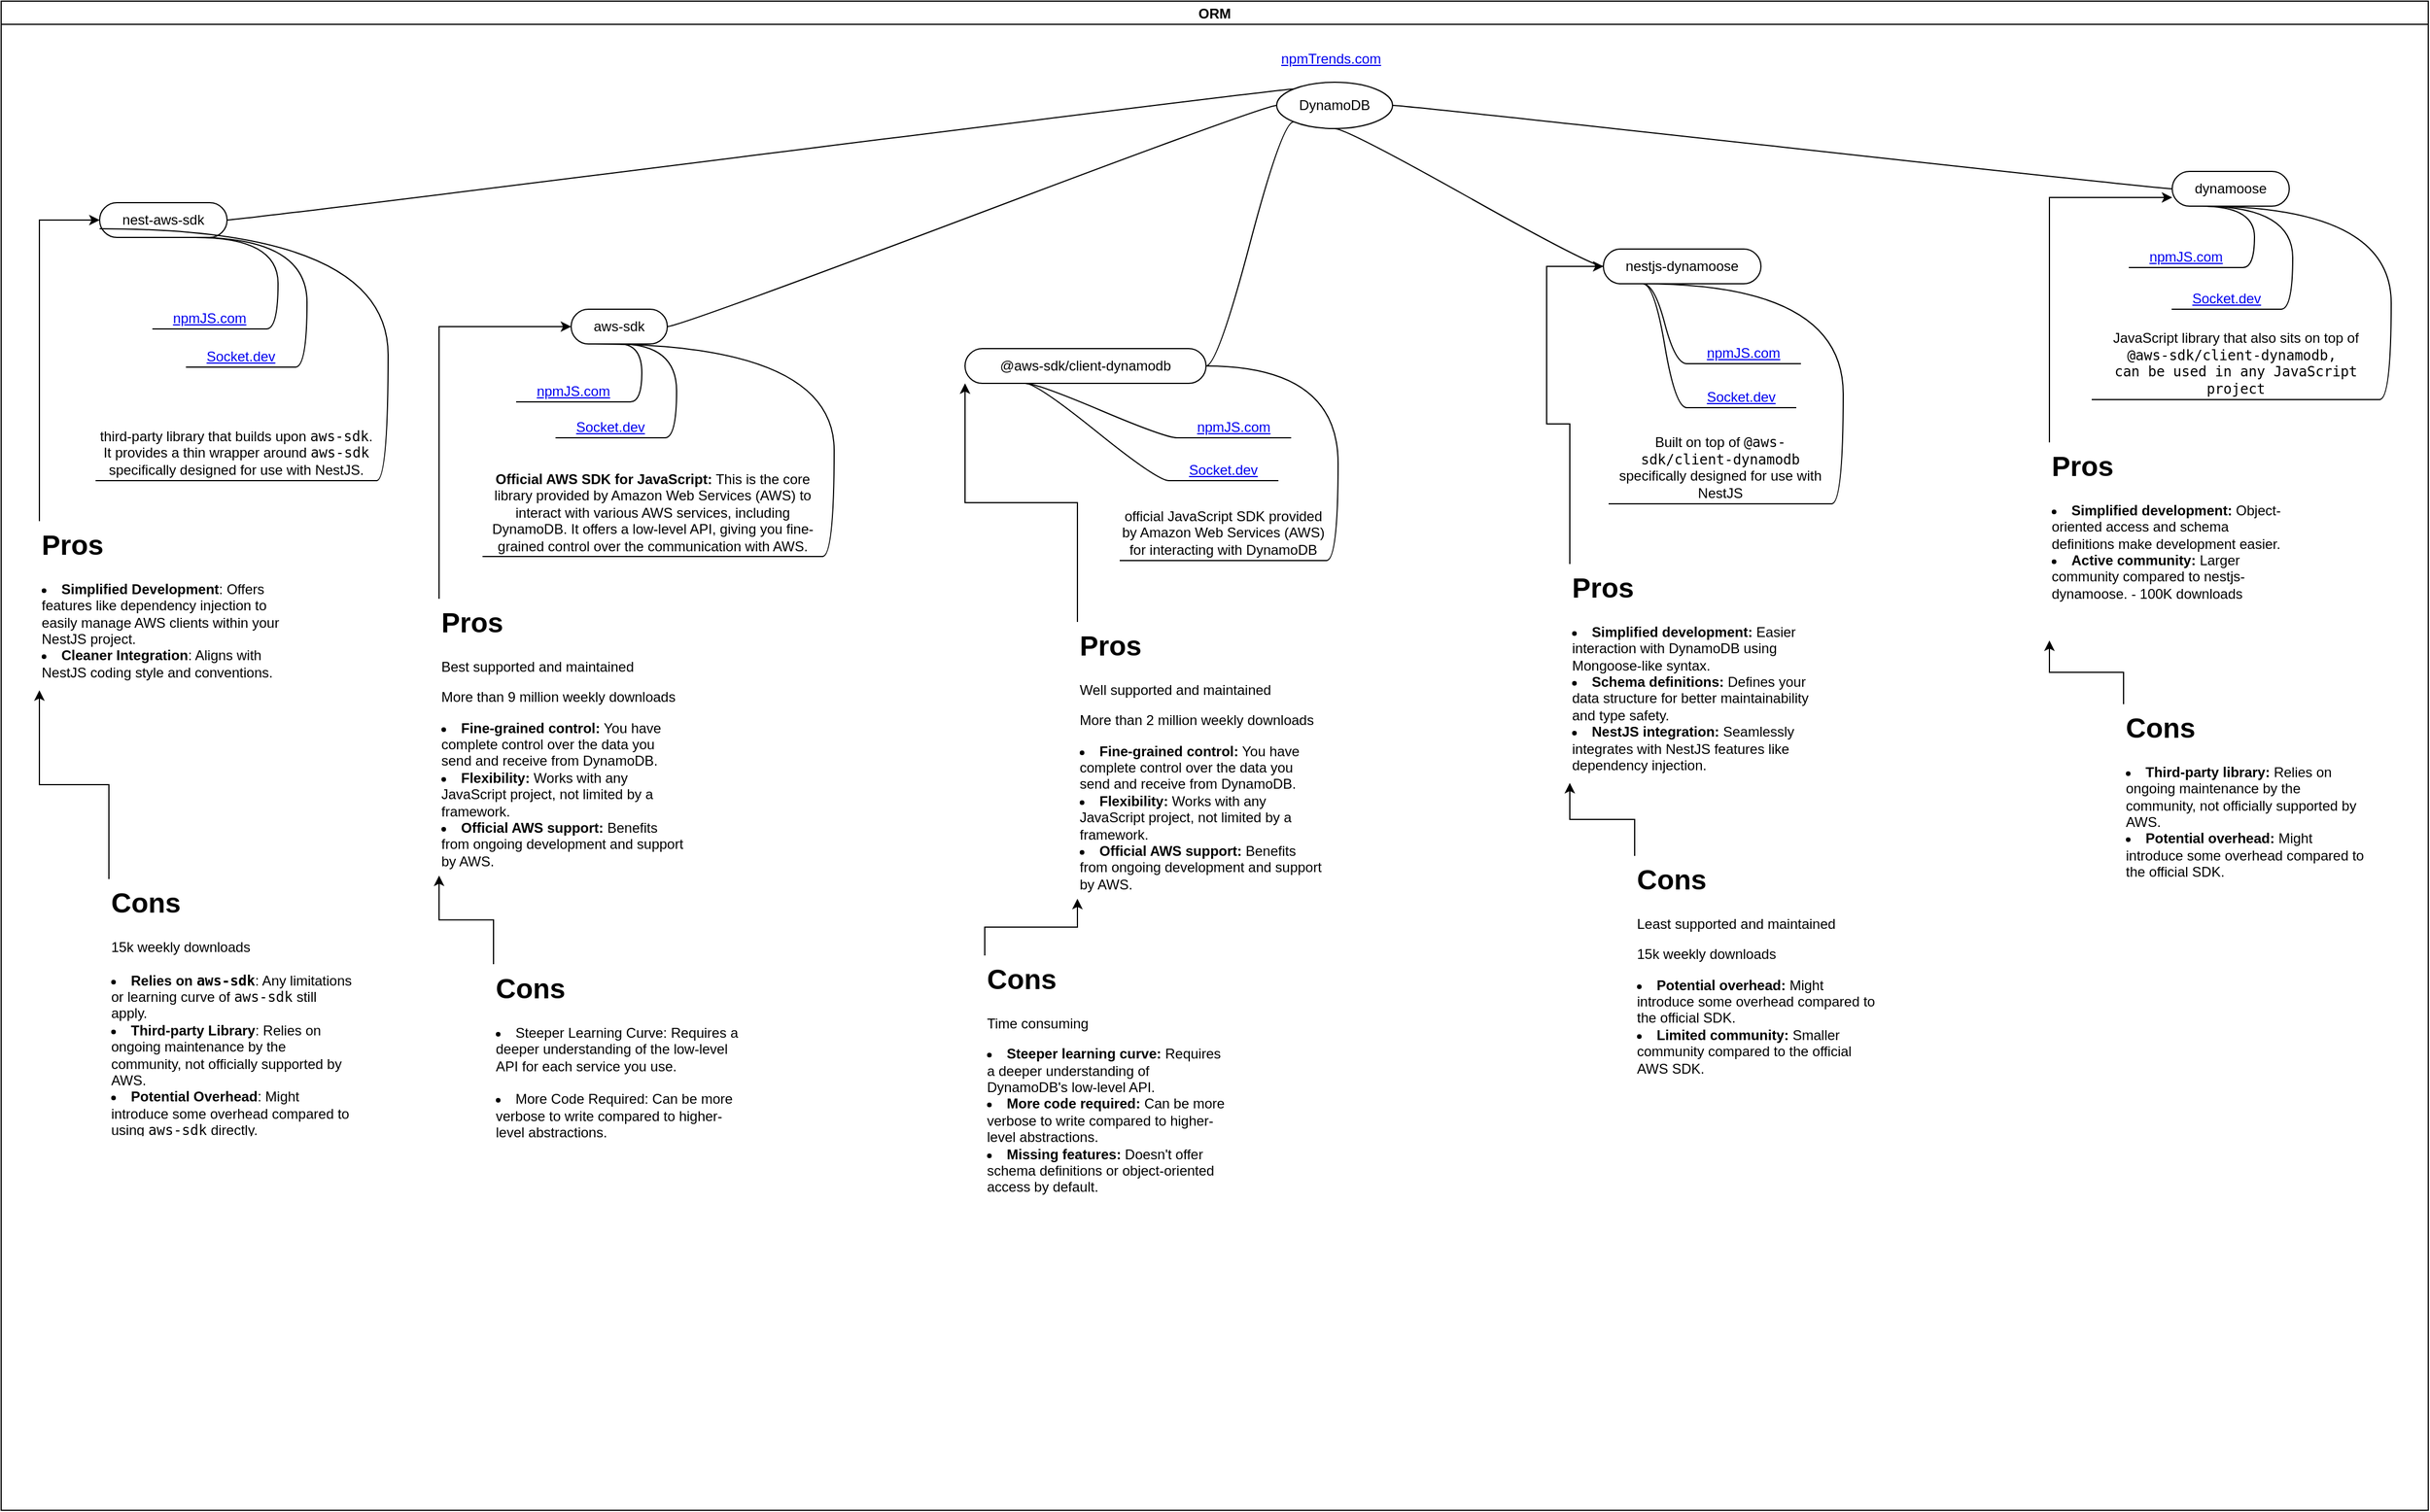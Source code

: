 <mxfile border="50" scale="3" compressed="false" locked="false" version="24.7.1" type="github">
  <diagram name="Blank" id="YmL12bMKpDGza6XwsDPr">
    <mxGraphModel dx="2713" dy="1373" grid="0" gridSize="10" guides="1" tooltips="1" connect="1" arrows="1" fold="1" page="0" pageScale="1" pageWidth="827" pageHeight="1169" background="none" math="1" shadow="0">
      <root>
        <mxCell id="X5NqExCQtvZxIxQ7pmgY-0" />
        <mxCell id="1" parent="X5NqExCQtvZxIxQ7pmgY-0" />
        <mxCell id="dohqmcMWc8sms09kIWmR-1" value="ORM" style="swimlane;startSize=20;horizontal=1;containerType=tree;" parent="1" vertex="1">
          <mxGeometry x="152" y="344" width="2095" height="1303" as="geometry">
            <mxRectangle x="241" y="273" width="84" height="26" as="alternateBounds" />
          </mxGeometry>
        </mxCell>
        <mxCell id="dohqmcMWc8sms09kIWmR-2" value="" style="edgeStyle=entityRelationEdgeStyle;startArrow=none;endArrow=none;segment=10;curved=1;sourcePerimeterSpacing=0;targetPerimeterSpacing=0;rounded=0;" parent="dohqmcMWc8sms09kIWmR-1" source="dohqmcMWc8sms09kIWmR-6" target="dohqmcMWc8sms09kIWmR-7" edge="1">
          <mxGeometry relative="1" as="geometry" />
        </mxCell>
        <mxCell id="dohqmcMWc8sms09kIWmR-4" value="" style="edgeStyle=entityRelationEdgeStyle;startArrow=none;endArrow=none;segment=10;curved=1;sourcePerimeterSpacing=0;targetPerimeterSpacing=0;rounded=0;exitX=0;exitY=1;exitDx=0;exitDy=0;" parent="dohqmcMWc8sms09kIWmR-1" source="dohqmcMWc8sms09kIWmR-6" target="dohqmcMWc8sms09kIWmR-9" edge="1">
          <mxGeometry relative="1" as="geometry" />
        </mxCell>
        <mxCell id="dohqmcMWc8sms09kIWmR-6" value="DynamoDB" style="ellipse;whiteSpace=wrap;html=1;align=center;treeFolding=1;treeMoving=1;newEdgeStyle={&quot;edgeStyle&quot;:&quot;entityRelationEdgeStyle&quot;,&quot;startArrow&quot;:&quot;none&quot;,&quot;endArrow&quot;:&quot;none&quot;,&quot;segment&quot;:10,&quot;curved&quot;:1,&quot;sourcePerimeterSpacing&quot;:0,&quot;targetPerimeterSpacing&quot;:0};" parent="dohqmcMWc8sms09kIWmR-1" vertex="1">
          <mxGeometry x="1101" y="70" width="100" height="40" as="geometry" />
        </mxCell>
        <mxCell id="dohqmcMWc8sms09kIWmR-7" value="dynamoose" style="whiteSpace=wrap;html=1;rounded=1;arcSize=50;align=center;verticalAlign=middle;strokeWidth=1;autosize=1;spacing=4;treeFolding=1;treeMoving=1;newEdgeStyle={&quot;edgeStyle&quot;:&quot;entityRelationEdgeStyle&quot;,&quot;startArrow&quot;:&quot;none&quot;,&quot;endArrow&quot;:&quot;none&quot;,&quot;segment&quot;:10,&quot;curved&quot;:1,&quot;sourcePerimeterSpacing&quot;:0,&quot;targetPerimeterSpacing&quot;:0};" parent="dohqmcMWc8sms09kIWmR-1" vertex="1">
          <mxGeometry x="1874" y="147" width="101" height="30" as="geometry" />
        </mxCell>
        <mxCell id="dohqmcMWc8sms09kIWmR-9" value="@aws-sdk/client-dynamodb" style="whiteSpace=wrap;html=1;rounded=1;arcSize=50;align=center;verticalAlign=middle;strokeWidth=1;autosize=1;spacing=4;treeFolding=1;treeMoving=1;newEdgeStyle={&quot;edgeStyle&quot;:&quot;entityRelationEdgeStyle&quot;,&quot;startArrow&quot;:&quot;none&quot;,&quot;endArrow&quot;:&quot;none&quot;,&quot;segment&quot;:10,&quot;curved&quot;:1,&quot;sourcePerimeterSpacing&quot;:0,&quot;targetPerimeterSpacing&quot;:0};" parent="dohqmcMWc8sms09kIWmR-1" vertex="1">
          <mxGeometry x="832" y="300" width="208" height="30" as="geometry" />
        </mxCell>
        <mxCell id="dohqmcMWc8sms09kIWmR-16" value="nestjs-dynamoose" style="whiteSpace=wrap;html=1;rounded=1;arcSize=50;align=center;verticalAlign=middle;strokeWidth=1;autosize=1;spacing=4;treeFolding=1;treeMoving=1;newEdgeStyle={&quot;edgeStyle&quot;:&quot;entityRelationEdgeStyle&quot;,&quot;startArrow&quot;:&quot;none&quot;,&quot;endArrow&quot;:&quot;none&quot;,&quot;segment&quot;:10,&quot;curved&quot;:1,&quot;sourcePerimeterSpacing&quot;:0,&quot;targetPerimeterSpacing&quot;:0};" parent="dohqmcMWc8sms09kIWmR-1" vertex="1">
          <mxGeometry x="1383" y="214" width="136" height="30" as="geometry" />
        </mxCell>
        <mxCell id="dohqmcMWc8sms09kIWmR-17" value="" style="edgeStyle=entityRelationEdgeStyle;startArrow=none;endArrow=none;segment=10;curved=1;sourcePerimeterSpacing=0;targetPerimeterSpacing=0;rounded=0;exitX=0.5;exitY=1;exitDx=0;exitDy=0;" parent="dohqmcMWc8sms09kIWmR-1" source="dohqmcMWc8sms09kIWmR-6" target="dohqmcMWc8sms09kIWmR-16" edge="1">
          <mxGeometry relative="1" as="geometry">
            <mxPoint x="1101" y="90" as="sourcePoint" />
            <mxPoint x="839" y="160" as="targetPoint" />
          </mxGeometry>
        </mxCell>
        <mxCell id="dohqmcMWc8sms09kIWmR-20" value="&lt;a href=&quot;https://socket.dev/npm/package/@aws-sdk/client-dynamodb&quot;&gt;Socket.dev&lt;/a&gt;" style="whiteSpace=wrap;html=1;shape=partialRectangle;top=0;left=0;bottom=1;right=0;points=[[0,1],[1,1]];fillColor=none;align=center;verticalAlign=bottom;routingCenterY=0.5;snapToPoint=1;recursiveResize=0;autosize=1;treeFolding=1;treeMoving=1;newEdgeStyle={&quot;edgeStyle&quot;:&quot;entityRelationEdgeStyle&quot;,&quot;startArrow&quot;:&quot;none&quot;,&quot;endArrow&quot;:&quot;none&quot;,&quot;segment&quot;:10,&quot;curved&quot;:1,&quot;sourcePerimeterSpacing&quot;:0,&quot;targetPerimeterSpacing&quot;:0};" parent="dohqmcMWc8sms09kIWmR-1" vertex="1" collapsed="1">
          <mxGeometry x="1008" y="388" width="94" height="26" as="geometry" />
        </mxCell>
        <mxCell id="dohqmcMWc8sms09kIWmR-21" value="" style="edgeStyle=entityRelationEdgeStyle;startArrow=none;endArrow=none;segment=10;curved=1;sourcePerimeterSpacing=0;targetPerimeterSpacing=0;rounded=0;exitX=0.25;exitY=1;exitDx=0;exitDy=0;" parent="dohqmcMWc8sms09kIWmR-1" source="dohqmcMWc8sms09kIWmR-9" target="dohqmcMWc8sms09kIWmR-20" edge="1">
          <mxGeometry relative="1" as="geometry">
            <mxPoint x="1093" y="481" as="sourcePoint" />
          </mxGeometry>
        </mxCell>
        <mxCell id="dohqmcMWc8sms09kIWmR-22" value="&lt;a href=&quot;https://socket.dev/npm/package/nestjs-dynamoose&quot;&gt;Socket.dev&lt;/a&gt;" style="whiteSpace=wrap;html=1;shape=partialRectangle;top=0;left=0;bottom=1;right=0;points=[[0,1],[1,1]];fillColor=none;align=center;verticalAlign=bottom;routingCenterY=0.5;snapToPoint=1;recursiveResize=0;autosize=1;treeFolding=1;treeMoving=1;newEdgeStyle={&quot;edgeStyle&quot;:&quot;entityRelationEdgeStyle&quot;,&quot;startArrow&quot;:&quot;none&quot;,&quot;endArrow&quot;:&quot;none&quot;,&quot;segment&quot;:10,&quot;curved&quot;:1,&quot;sourcePerimeterSpacing&quot;:0,&quot;targetPerimeterSpacing&quot;:0};" parent="dohqmcMWc8sms09kIWmR-1" vertex="1" collapsed="1">
          <mxGeometry x="1455" y="325" width="94" height="26" as="geometry" />
        </mxCell>
        <mxCell id="dohqmcMWc8sms09kIWmR-23" value="" style="edgeStyle=entityRelationEdgeStyle;startArrow=none;endArrow=none;segment=10;curved=1;sourcePerimeterSpacing=0;targetPerimeterSpacing=0;rounded=0;exitX=0.25;exitY=1;exitDx=0;exitDy=0;" parent="dohqmcMWc8sms09kIWmR-1" source="dohqmcMWc8sms09kIWmR-16" target="dohqmcMWc8sms09kIWmR-22" edge="1">
          <mxGeometry relative="1" as="geometry">
            <mxPoint x="797" y="148" as="sourcePoint" />
            <mxPoint x="836" y="232" as="targetPoint" />
          </mxGeometry>
        </mxCell>
        <mxCell id="dohqmcMWc8sms09kIWmR-24" value="&lt;a href=&quot;https://www.npmjs.com/package/dynamoose&quot;&gt;npmJS.com&lt;/a&gt;" style="whiteSpace=wrap;html=1;shape=partialRectangle;top=0;left=0;bottom=1;right=0;points=[[0,1],[1,1]];fillColor=none;align=center;verticalAlign=bottom;routingCenterY=0.5;snapToPoint=1;recursiveResize=0;autosize=1;treeFolding=1;treeMoving=1;newEdgeStyle={&quot;edgeStyle&quot;:&quot;entityRelationEdgeStyle&quot;,&quot;startArrow&quot;:&quot;none&quot;,&quot;endArrow&quot;:&quot;none&quot;,&quot;segment&quot;:10,&quot;curved&quot;:1,&quot;sourcePerimeterSpacing&quot;:0,&quot;targetPerimeterSpacing&quot;:0};" parent="dohqmcMWc8sms09kIWmR-1" vertex="1" collapsed="1">
          <mxGeometry x="1837" y="204" width="98" height="26" as="geometry" />
        </mxCell>
        <mxCell id="dohqmcMWc8sms09kIWmR-25" value="" style="edgeStyle=entityRelationEdgeStyle;startArrow=none;endArrow=none;segment=10;curved=1;sourcePerimeterSpacing=0;targetPerimeterSpacing=0;rounded=0;exitX=0.25;exitY=1;exitDx=0;exitDy=0;" parent="dohqmcMWc8sms09kIWmR-1" source="dohqmcMWc8sms09kIWmR-7" target="dohqmcMWc8sms09kIWmR-24" edge="1">
          <mxGeometry relative="1" as="geometry">
            <mxPoint x="1235" y="249" as="sourcePoint" />
            <mxPoint x="1240" y="321" as="targetPoint" />
          </mxGeometry>
        </mxCell>
        <mxCell id="4PkbjZWsWmm0DBfJ9wQo-7" value="Built on top of &lt;code class=&quot;&quot;&gt;@aws-sdk/client-dynamodb&lt;/code&gt; specifically designed for use with NestJS" style="whiteSpace=wrap;html=1;shape=partialRectangle;top=0;left=0;bottom=1;right=0;points=[[0,1],[1,1]];fillColor=none;align=center;verticalAlign=bottom;routingCenterY=0.5;snapToPoint=1;recursiveResize=0;autosize=1;treeFolding=1;treeMoving=1;newEdgeStyle={&quot;edgeStyle&quot;:&quot;entityRelationEdgeStyle&quot;,&quot;startArrow&quot;:&quot;none&quot;,&quot;endArrow&quot;:&quot;none&quot;,&quot;segment&quot;:10,&quot;curved&quot;:1,&quot;sourcePerimeterSpacing&quot;:0,&quot;targetPerimeterSpacing&quot;:0};" vertex="1" parent="dohqmcMWc8sms09kIWmR-1">
          <mxGeometry x="1388" y="377" width="192" height="57" as="geometry" />
        </mxCell>
        <mxCell id="4PkbjZWsWmm0DBfJ9wQo-8" value="" style="edgeStyle=entityRelationEdgeStyle;startArrow=none;endArrow=none;segment=10;curved=1;sourcePerimeterSpacing=0;targetPerimeterSpacing=0;rounded=0;exitX=0.25;exitY=1;exitDx=0;exitDy=0;" edge="1" target="4PkbjZWsWmm0DBfJ9wQo-7" parent="dohqmcMWc8sms09kIWmR-1" source="dohqmcMWc8sms09kIWmR-16">
          <mxGeometry relative="1" as="geometry">
            <mxPoint x="793" y="309" as="sourcePoint" />
          </mxGeometry>
        </mxCell>
        <mxCell id="4PkbjZWsWmm0DBfJ9wQo-9" value="official JavaScript SDK provided by Amazon Web Services (AWS) for interacting with DynamoDB" style="whiteSpace=wrap;html=1;shape=partialRectangle;top=0;left=0;bottom=1;right=0;points=[[0,1],[1,1]];fillColor=none;align=center;verticalAlign=bottom;routingCenterY=0.5;snapToPoint=1;recursiveResize=0;autosize=1;treeFolding=1;treeMoving=1;newEdgeStyle={&quot;edgeStyle&quot;:&quot;entityRelationEdgeStyle&quot;,&quot;startArrow&quot;:&quot;none&quot;,&quot;endArrow&quot;:&quot;none&quot;,&quot;segment&quot;:10,&quot;curved&quot;:1,&quot;sourcePerimeterSpacing&quot;:0,&quot;targetPerimeterSpacing&quot;:0};" vertex="1" parent="dohqmcMWc8sms09kIWmR-1">
          <mxGeometry x="966" y="431" width="178" height="52" as="geometry" />
        </mxCell>
        <mxCell id="4PkbjZWsWmm0DBfJ9wQo-10" value="" style="edgeStyle=entityRelationEdgeStyle;startArrow=none;endArrow=none;segment=10;curved=1;sourcePerimeterSpacing=0;targetPerimeterSpacing=0;rounded=0;exitX=1;exitY=0.5;exitDx=0;exitDy=0;" edge="1" parent="dohqmcMWc8sms09kIWmR-1" source="dohqmcMWc8sms09kIWmR-9" target="4PkbjZWsWmm0DBfJ9wQo-9">
          <mxGeometry relative="1" as="geometry">
            <mxPoint x="1235" y="249" as="sourcePoint" />
            <mxPoint x="1382" y="389" as="targetPoint" />
          </mxGeometry>
        </mxCell>
        <mxCell id="4PkbjZWsWmm0DBfJ9wQo-11" value="JavaScript library that also sits on top of &lt;code class=&quot;&quot;&gt;@aws-sdk/client-dynamodb,&amp;nbsp;&lt;/code&gt;&lt;div&gt;&lt;code class=&quot;&quot;&gt;can be used in any JavaScript project&lt;div class=&quot;container&quot;&gt;&lt;/div&gt;&lt;/code&gt;&lt;/div&gt;" style="whiteSpace=wrap;html=1;shape=partialRectangle;top=0;left=0;bottom=1;right=0;points=[[0,1],[1,1]];fillColor=none;align=center;verticalAlign=bottom;routingCenterY=0.5;snapToPoint=1;recursiveResize=0;autosize=1;treeFolding=1;treeMoving=1;newEdgeStyle={&quot;edgeStyle&quot;:&quot;entityRelationEdgeStyle&quot;,&quot;startArrow&quot;:&quot;none&quot;,&quot;endArrow&quot;:&quot;none&quot;,&quot;segment&quot;:10,&quot;curved&quot;:1,&quot;sourcePerimeterSpacing&quot;:0,&quot;targetPerimeterSpacing&quot;:0};" vertex="1" parent="dohqmcMWc8sms09kIWmR-1">
          <mxGeometry x="1805" y="303" width="248" height="41" as="geometry" />
        </mxCell>
        <mxCell id="4PkbjZWsWmm0DBfJ9wQo-12" value="" style="edgeStyle=entityRelationEdgeStyle;startArrow=none;endArrow=none;segment=10;curved=1;sourcePerimeterSpacing=0;targetPerimeterSpacing=0;rounded=0;exitX=0.25;exitY=1;exitDx=0;exitDy=0;" edge="1" parent="dohqmcMWc8sms09kIWmR-1" source="dohqmcMWc8sms09kIWmR-7" target="4PkbjZWsWmm0DBfJ9wQo-11">
          <mxGeometry relative="1" as="geometry">
            <mxPoint x="1235" y="249" as="sourcePoint" />
            <mxPoint x="1382" y="389" as="targetPoint" />
          </mxGeometry>
        </mxCell>
        <mxCell id="4PkbjZWsWmm0DBfJ9wQo-13" value="&lt;a href=&quot;https://www.npmjs.com/package/@aws-sdk/client-dynamodb&quot;&gt;npmJS.com&lt;/a&gt;" style="whiteSpace=wrap;html=1;shape=partialRectangle;top=0;left=0;bottom=1;right=0;points=[[0,1],[1,1]];fillColor=none;align=center;verticalAlign=bottom;routingCenterY=0.5;snapToPoint=1;recursiveResize=0;autosize=1;treeFolding=1;treeMoving=1;newEdgeStyle={&quot;edgeStyle&quot;:&quot;entityRelationEdgeStyle&quot;,&quot;startArrow&quot;:&quot;none&quot;,&quot;endArrow&quot;:&quot;none&quot;,&quot;segment&quot;:10,&quot;curved&quot;:1,&quot;sourcePerimeterSpacing&quot;:0,&quot;targetPerimeterSpacing&quot;:0};" vertex="1" collapsed="1" parent="dohqmcMWc8sms09kIWmR-1">
          <mxGeometry x="1015" y="351" width="98" height="26" as="geometry" />
        </mxCell>
        <mxCell id="4PkbjZWsWmm0DBfJ9wQo-14" value="" style="edgeStyle=entityRelationEdgeStyle;startArrow=none;endArrow=none;segment=10;curved=1;sourcePerimeterSpacing=0;targetPerimeterSpacing=0;rounded=0;exitX=0.25;exitY=1;exitDx=0;exitDy=0;" edge="1" parent="dohqmcMWc8sms09kIWmR-1" source="dohqmcMWc8sms09kIWmR-9" target="4PkbjZWsWmm0DBfJ9wQo-13">
          <mxGeometry relative="1" as="geometry">
            <mxPoint x="884" y="330" as="sourcePoint" />
            <mxPoint x="923" y="414" as="targetPoint" />
          </mxGeometry>
        </mxCell>
        <mxCell id="4PkbjZWsWmm0DBfJ9wQo-17" value="&lt;a href=&quot;https://www.npmjs.com/package/nestjs-dynamoose&quot;&gt;npmJS.com&lt;/a&gt;" style="whiteSpace=wrap;html=1;shape=partialRectangle;top=0;left=0;bottom=1;right=0;points=[[0,1],[1,1]];fillColor=none;align=center;verticalAlign=bottom;routingCenterY=0.5;snapToPoint=1;recursiveResize=0;autosize=1;treeFolding=1;treeMoving=1;newEdgeStyle={&quot;edgeStyle&quot;:&quot;entityRelationEdgeStyle&quot;,&quot;startArrow&quot;:&quot;none&quot;,&quot;endArrow&quot;:&quot;none&quot;,&quot;segment&quot;:10,&quot;curved&quot;:1,&quot;sourcePerimeterSpacing&quot;:0,&quot;targetPerimeterSpacing&quot;:0};" vertex="1" collapsed="1" parent="dohqmcMWc8sms09kIWmR-1">
          <mxGeometry x="1455" y="287" width="98" height="26" as="geometry" />
        </mxCell>
        <mxCell id="4PkbjZWsWmm0DBfJ9wQo-18" value="" style="edgeStyle=entityRelationEdgeStyle;startArrow=none;endArrow=none;segment=10;curved=1;sourcePerimeterSpacing=0;targetPerimeterSpacing=0;rounded=0;exitX=0.25;exitY=1;exitDx=0;exitDy=0;" edge="1" parent="dohqmcMWc8sms09kIWmR-1" source="dohqmcMWc8sms09kIWmR-16" target="4PkbjZWsWmm0DBfJ9wQo-17">
          <mxGeometry relative="1" as="geometry">
            <mxPoint x="1235" y="249" as="sourcePoint" />
            <mxPoint x="1257" y="318" as="targetPoint" />
          </mxGeometry>
        </mxCell>
        <mxCell id="4PkbjZWsWmm0DBfJ9wQo-21" value="&lt;a href=&quot;https://socket.dev/npm/package/dynamoose&quot;&gt;Socket.dev&lt;/a&gt;" style="whiteSpace=wrap;html=1;shape=partialRectangle;top=0;left=0;bottom=1;right=0;points=[[0,1],[1,1]];fillColor=none;align=center;verticalAlign=bottom;routingCenterY=0.5;snapToPoint=1;recursiveResize=0;autosize=1;treeFolding=1;treeMoving=1;newEdgeStyle={&quot;edgeStyle&quot;:&quot;entityRelationEdgeStyle&quot;,&quot;startArrow&quot;:&quot;none&quot;,&quot;endArrow&quot;:&quot;none&quot;,&quot;segment&quot;:10,&quot;curved&quot;:1,&quot;sourcePerimeterSpacing&quot;:0,&quot;targetPerimeterSpacing&quot;:0};" vertex="1" collapsed="1" parent="dohqmcMWc8sms09kIWmR-1">
          <mxGeometry x="1874" y="240" width="94" height="26" as="geometry" />
        </mxCell>
        <mxCell id="4PkbjZWsWmm0DBfJ9wQo-22" value="" style="edgeStyle=entityRelationEdgeStyle;startArrow=none;endArrow=none;segment=10;curved=1;sourcePerimeterSpacing=0;targetPerimeterSpacing=0;rounded=0;exitX=0.25;exitY=1;exitDx=0;exitDy=0;" edge="1" parent="dohqmcMWc8sms09kIWmR-1" source="dohqmcMWc8sms09kIWmR-7" target="4PkbjZWsWmm0DBfJ9wQo-21">
          <mxGeometry relative="1" as="geometry">
            <mxPoint x="1493" y="178" as="sourcePoint" />
            <mxPoint x="1533" y="243" as="targetPoint" />
          </mxGeometry>
        </mxCell>
        <mxCell id="4PkbjZWsWmm0DBfJ9wQo-24" value="&lt;a href=&quot;https://npmtrends.com/@aws-sdk/client-dynamodb-vs-aws-sdk-vs-dynamoose-vs-nest-aws-sdk-vs-nestjs-dynamoose&quot;&gt;npmTrends.com&lt;/a&gt;" style="text;html=1;align=center;verticalAlign=middle;whiteSpace=wrap;rounded=0;" vertex="1" parent="dohqmcMWc8sms09kIWmR-1">
          <mxGeometry x="1118" y="35" width="60" height="30" as="geometry" />
        </mxCell>
        <mxCell id="4PkbjZWsWmm0DBfJ9wQo-55" style="edgeStyle=orthogonalEdgeStyle;rounded=0;orthogonalLoop=1;jettySize=auto;html=1;exitX=0;exitY=0;exitDx=0;exitDy=0;entryX=0;entryY=1;entryDx=0;entryDy=0;" edge="1" parent="dohqmcMWc8sms09kIWmR-1" source="4PkbjZWsWmm0DBfJ9wQo-25" target="dohqmcMWc8sms09kIWmR-9">
          <mxGeometry relative="1" as="geometry" />
        </mxCell>
        <mxCell id="4PkbjZWsWmm0DBfJ9wQo-25" value="&lt;h1 style=&quot;margin-top: 0px;&quot;&gt;Pros&lt;/h1&gt;&lt;p&gt;Well supported and maintained&lt;/p&gt;&lt;p&gt;More than 2 million weekly downloads&lt;/p&gt;&lt;li data-sourcepos=&quot;7:1-7:104&quot;&gt;&lt;strong&gt;Fine-grained control:&lt;/strong&gt; You have complete control over the data you send and receive from DynamoDB.&lt;/li&gt;&lt;li data-sourcepos=&quot;8:1-8:81&quot;&gt;&lt;strong&gt;Flexibility:&lt;/strong&gt; Works with any JavaScript project, not limited by a framework.&lt;/li&gt;&lt;li data-sourcepos=&quot;9:1-10:0&quot;&gt;&lt;strong&gt;Official AWS support:&lt;/strong&gt; Benefits from ongoing development and support by AWS.&lt;/li&gt;" style="text;html=1;whiteSpace=wrap;overflow=hidden;rounded=0;" vertex="1" parent="dohqmcMWc8sms09kIWmR-1">
          <mxGeometry x="929" y="536" width="212" height="239" as="geometry" />
        </mxCell>
        <mxCell id="4PkbjZWsWmm0DBfJ9wQo-56" style="edgeStyle=orthogonalEdgeStyle;rounded=0;orthogonalLoop=1;jettySize=auto;html=1;exitX=0;exitY=0;exitDx=0;exitDy=0;entryX=0;entryY=1;entryDx=0;entryDy=0;" edge="1" parent="dohqmcMWc8sms09kIWmR-1" source="4PkbjZWsWmm0DBfJ9wQo-26" target="4PkbjZWsWmm0DBfJ9wQo-25">
          <mxGeometry relative="1" as="geometry" />
        </mxCell>
        <mxCell id="4PkbjZWsWmm0DBfJ9wQo-26" value="&lt;h1 style=&quot;margin-top: 0px;&quot;&gt;Cons&lt;/h1&gt;&lt;p&gt;Time consuming&lt;/p&gt;&lt;li data-sourcepos=&quot;13:1-13:90&quot;&gt;&lt;strong&gt;Steeper learning curve:&lt;/strong&gt; Requires a deeper understanding of DynamoDB&#39;s low-level API.&lt;/li&gt;&lt;li data-sourcepos=&quot;14:1-14:93&quot;&gt;&lt;strong&gt;More code required:&lt;/strong&gt; Can be more verbose to write compared to higher-level abstractions.&lt;/li&gt;&lt;li data-sourcepos=&quot;15:1-17:0&quot;&gt;&lt;strong&gt;Missing features:&lt;/strong&gt; Doesn&#39;t offer schema definitions or object-oriented access by default.&lt;/li&gt;" style="text;html=1;whiteSpace=wrap;overflow=hidden;rounded=0;" vertex="1" parent="dohqmcMWc8sms09kIWmR-1">
          <mxGeometry x="849" y="824" width="212" height="219" as="geometry" />
        </mxCell>
        <mxCell id="4PkbjZWsWmm0DBfJ9wQo-62" style="edgeStyle=orthogonalEdgeStyle;rounded=0;orthogonalLoop=1;jettySize=auto;html=1;exitX=0;exitY=0;exitDx=0;exitDy=0;entryX=0;entryY=1;entryDx=0;entryDy=0;" edge="1" parent="dohqmcMWc8sms09kIWmR-1" source="4PkbjZWsWmm0DBfJ9wQo-27" target="4PkbjZWsWmm0DBfJ9wQo-28">
          <mxGeometry relative="1" as="geometry" />
        </mxCell>
        <mxCell id="4PkbjZWsWmm0DBfJ9wQo-27" value="&lt;h1 style=&quot;margin-top: 0px;&quot;&gt;Cons&lt;/h1&gt;&lt;p&gt;Least supported and maintained&lt;/p&gt;&lt;p&gt;15k weekly downloads&lt;/p&gt;&lt;li data-sourcepos=&quot;29:1-29:85&quot;&gt;&lt;strong&gt;Potential overhead:&lt;/strong&gt; Might introduce some overhead compared to the official SDK.&lt;/li&gt;&lt;li data-sourcepos=&quot;30:1-32:0&quot;&gt;&lt;strong&gt;Limited community:&lt;/strong&gt; Smaller community compared to the official AWS SDK.&lt;/li&gt;" style="text;html=1;whiteSpace=wrap;overflow=hidden;rounded=0;" vertex="1" parent="dohqmcMWc8sms09kIWmR-1">
          <mxGeometry x="1410" y="738" width="212" height="199" as="geometry" />
        </mxCell>
        <mxCell id="4PkbjZWsWmm0DBfJ9wQo-61" style="edgeStyle=orthogonalEdgeStyle;rounded=0;orthogonalLoop=1;jettySize=auto;html=1;exitX=0;exitY=0;exitDx=0;exitDy=0;entryX=0;entryY=0.5;entryDx=0;entryDy=0;" edge="1" parent="dohqmcMWc8sms09kIWmR-1" source="4PkbjZWsWmm0DBfJ9wQo-28" target="dohqmcMWc8sms09kIWmR-16">
          <mxGeometry relative="1" as="geometry" />
        </mxCell>
        <mxCell id="4PkbjZWsWmm0DBfJ9wQo-28" value="&lt;h1 style=&quot;margin-top: 0px;&quot;&gt;Pros&lt;/h1&gt;&lt;li data-sourcepos=&quot;22:1-22:90&quot;&gt;&lt;strong&gt;Simplified development:&lt;/strong&gt; Easier interaction with DynamoDB using Mongoose-like syntax.&lt;/li&gt;&lt;li data-sourcepos=&quot;23:1-23:97&quot;&gt;&lt;strong&gt;Schema definitions:&lt;/strong&gt; Defines your data structure for better maintainability and type safety.&lt;/li&gt;&lt;li data-sourcepos=&quot;24:1-25:0&quot;&gt;&lt;strong&gt;NestJS integration:&lt;/strong&gt; Seamlessly integrates with NestJS features like dependency injection.&lt;/li&gt;" style="text;html=1;whiteSpace=wrap;overflow=hidden;rounded=0;" vertex="1" parent="dohqmcMWc8sms09kIWmR-1">
          <mxGeometry x="1354" y="486" width="212" height="189" as="geometry" />
        </mxCell>
        <mxCell id="4PkbjZWsWmm0DBfJ9wQo-60" style="edgeStyle=orthogonalEdgeStyle;rounded=0;orthogonalLoop=1;jettySize=auto;html=1;exitX=0;exitY=0;exitDx=0;exitDy=0;entryX=0;entryY=1;entryDx=0;entryDy=0;" edge="1" parent="dohqmcMWc8sms09kIWmR-1" source="4PkbjZWsWmm0DBfJ9wQo-29" target="4PkbjZWsWmm0DBfJ9wQo-30">
          <mxGeometry relative="1" as="geometry" />
        </mxCell>
        <mxCell id="4PkbjZWsWmm0DBfJ9wQo-29" value="&lt;h1 style=&quot;margin-top: 0px;&quot;&gt;Cons&lt;/h1&gt;&lt;li data-sourcepos=&quot;43:1-43:107&quot;&gt;&lt;strong&gt;Third-party library:&lt;/strong&gt; Relies on ongoing maintenance by the community, not officially supported by AWS.&lt;/li&gt;&lt;li data-sourcepos=&quot;44:1-45:0&quot;&gt;&lt;strong&gt;Potential overhead:&lt;/strong&gt; Might introduce some overhead compared to the official SDK.&lt;/li&gt;" style="text;html=1;whiteSpace=wrap;overflow=hidden;rounded=0;" vertex="1" parent="dohqmcMWc8sms09kIWmR-1">
          <mxGeometry x="1832" y="607" width="212" height="158" as="geometry" />
        </mxCell>
        <mxCell id="4PkbjZWsWmm0DBfJ9wQo-59" style="edgeStyle=orthogonalEdgeStyle;rounded=0;orthogonalLoop=1;jettySize=auto;html=1;exitX=0;exitY=0;exitDx=0;exitDy=0;entryX=0;entryY=0.75;entryDx=0;entryDy=0;" edge="1" parent="dohqmcMWc8sms09kIWmR-1" source="4PkbjZWsWmm0DBfJ9wQo-30" target="dohqmcMWc8sms09kIWmR-7">
          <mxGeometry relative="1" as="geometry" />
        </mxCell>
        <mxCell id="4PkbjZWsWmm0DBfJ9wQo-30" value="&lt;h1 style=&quot;margin-top: 0px;&quot;&gt;Pros&lt;/h1&gt;&lt;li data-sourcepos=&quot;37:1-37:100&quot;&gt;&lt;strong&gt;Simplified development:&lt;/strong&gt; Object-oriented access and schema definitions make development easier.&lt;/li&gt;&lt;li data-sourcepos=&quot;39:1-40:0&quot;&gt;&lt;strong&gt;Active community:&lt;/strong&gt; Larger community compared to nestjs-dynamoose. - 100K downloads&lt;/li&gt;" style="text;html=1;whiteSpace=wrap;overflow=hidden;rounded=0;" vertex="1" parent="dohqmcMWc8sms09kIWmR-1">
          <mxGeometry x="1768" y="381" width="212" height="171" as="geometry" />
        </mxCell>
        <mxCell id="4PkbjZWsWmm0DBfJ9wQo-49" value="aws-sdk" style="whiteSpace=wrap;html=1;rounded=1;arcSize=50;align=center;verticalAlign=middle;strokeWidth=1;autosize=1;spacing=4;treeFolding=1;treeMoving=1;newEdgeStyle={&quot;edgeStyle&quot;:&quot;entityRelationEdgeStyle&quot;,&quot;startArrow&quot;:&quot;none&quot;,&quot;endArrow&quot;:&quot;none&quot;,&quot;segment&quot;:10,&quot;curved&quot;:1,&quot;sourcePerimeterSpacing&quot;:0,&quot;targetPerimeterSpacing&quot;:0};" vertex="1" parent="dohqmcMWc8sms09kIWmR-1">
          <mxGeometry x="492" y="266" width="83" height="30" as="geometry" />
        </mxCell>
        <mxCell id="4PkbjZWsWmm0DBfJ9wQo-50" value="" style="edgeStyle=entityRelationEdgeStyle;startArrow=none;endArrow=none;segment=10;curved=1;sourcePerimeterSpacing=0;targetPerimeterSpacing=0;rounded=0;" edge="1" parent="dohqmcMWc8sms09kIWmR-1" source="dohqmcMWc8sms09kIWmR-6" target="4PkbjZWsWmm0DBfJ9wQo-49">
          <mxGeometry relative="1" as="geometry">
            <mxPoint x="1101" y="90" as="sourcePoint" />
            <mxPoint x="953" y="133" as="targetPoint" />
          </mxGeometry>
        </mxCell>
        <mxCell id="4PkbjZWsWmm0DBfJ9wQo-52" value="nest-aws-sdk" style="whiteSpace=wrap;html=1;rounded=1;arcSize=50;align=center;verticalAlign=middle;strokeWidth=1;autosize=1;spacing=4;treeFolding=1;treeMoving=1;newEdgeStyle={&quot;edgeStyle&quot;:&quot;entityRelationEdgeStyle&quot;,&quot;startArrow&quot;:&quot;none&quot;,&quot;endArrow&quot;:&quot;none&quot;,&quot;segment&quot;:10,&quot;curved&quot;:1,&quot;sourcePerimeterSpacing&quot;:0,&quot;targetPerimeterSpacing&quot;:0};" vertex="1" parent="dohqmcMWc8sms09kIWmR-1">
          <mxGeometry x="85" y="174" width="110" height="30" as="geometry" />
        </mxCell>
        <mxCell id="4PkbjZWsWmm0DBfJ9wQo-53" value="" style="edgeStyle=entityRelationEdgeStyle;startArrow=none;endArrow=none;segment=10;curved=1;sourcePerimeterSpacing=0;targetPerimeterSpacing=0;rounded=0;entryX=1;entryY=0.5;entryDx=0;entryDy=0;exitX=0;exitY=0;exitDx=0;exitDy=0;" edge="1" parent="dohqmcMWc8sms09kIWmR-1" source="dohqmcMWc8sms09kIWmR-6" target="4PkbjZWsWmm0DBfJ9wQo-52">
          <mxGeometry relative="1" as="geometry">
            <mxPoint x="1101" y="90" as="sourcePoint" />
            <mxPoint x="501.0" y="207" as="targetPoint" />
          </mxGeometry>
        </mxCell>
        <mxCell id="4PkbjZWsWmm0DBfJ9wQo-63" value="&lt;a href=&quot;https://socket.dev/npm/package/nest-aws-sdk&quot;&gt;Socket.dev&lt;/a&gt;" style="whiteSpace=wrap;html=1;shape=partialRectangle;top=0;left=0;bottom=1;right=0;points=[[0,1],[1,1]];fillColor=none;align=center;verticalAlign=bottom;routingCenterY=0.5;snapToPoint=1;recursiveResize=0;autosize=1;treeFolding=1;treeMoving=1;newEdgeStyle={&quot;edgeStyle&quot;:&quot;entityRelationEdgeStyle&quot;,&quot;startArrow&quot;:&quot;none&quot;,&quot;endArrow&quot;:&quot;none&quot;,&quot;segment&quot;:10,&quot;curved&quot;:1,&quot;sourcePerimeterSpacing&quot;:0,&quot;targetPerimeterSpacing&quot;:0};" vertex="1" collapsed="1" parent="dohqmcMWc8sms09kIWmR-1">
          <mxGeometry x="160" y="290" width="94" height="26" as="geometry" />
        </mxCell>
        <mxCell id="4PkbjZWsWmm0DBfJ9wQo-64" value="&lt;a href=&quot;https://www.npmjs.com/package/nest-aws-sdk&quot;&gt;npmJS.com&lt;/a&gt;" style="whiteSpace=wrap;html=1;shape=partialRectangle;top=0;left=0;bottom=1;right=0;points=[[0,1],[1,1]];fillColor=none;align=center;verticalAlign=bottom;routingCenterY=0.5;snapToPoint=1;recursiveResize=0;autosize=1;treeFolding=1;treeMoving=1;newEdgeStyle={&quot;edgeStyle&quot;:&quot;entityRelationEdgeStyle&quot;,&quot;startArrow&quot;:&quot;none&quot;,&quot;endArrow&quot;:&quot;none&quot;,&quot;segment&quot;:10,&quot;curved&quot;:1,&quot;sourcePerimeterSpacing&quot;:0,&quot;targetPerimeterSpacing&quot;:0};" vertex="1" collapsed="1" parent="dohqmcMWc8sms09kIWmR-1">
          <mxGeometry x="131" y="257" width="98" height="26" as="geometry" />
        </mxCell>
        <mxCell id="4PkbjZWsWmm0DBfJ9wQo-78" style="edgeStyle=orthogonalEdgeStyle;rounded=0;orthogonalLoop=1;jettySize=auto;html=1;exitX=0;exitY=0;exitDx=0;exitDy=0;entryX=0;entryY=0.5;entryDx=0;entryDy=0;" edge="1" parent="dohqmcMWc8sms09kIWmR-1" source="4PkbjZWsWmm0DBfJ9wQo-65" target="4PkbjZWsWmm0DBfJ9wQo-52">
          <mxGeometry relative="1" as="geometry" />
        </mxCell>
        <mxCell id="4PkbjZWsWmm0DBfJ9wQo-65" value="&lt;h1 style=&quot;margin-top: 0px;&quot;&gt;Pros&lt;/h1&gt;&lt;li data-sourcepos=&quot;18:5-18:128&quot;&gt;&lt;b&gt;Simplified Development&lt;/b&gt;: Offers features like dependency injection to easily manage AWS clients within your NestJS project.&lt;/li&gt;&lt;li data-sourcepos=&quot;19:5-19:75&quot;&gt;&lt;b&gt;Cleaner Integration&lt;/b&gt;: Aligns with NestJS coding style and conventions.&lt;/li&gt;" style="text;html=1;whiteSpace=wrap;overflow=hidden;rounded=0;" vertex="1" parent="dohqmcMWc8sms09kIWmR-1">
          <mxGeometry x="33" y="449" width="212" height="146" as="geometry" />
        </mxCell>
        <mxCell id="4PkbjZWsWmm0DBfJ9wQo-66" value="&lt;h1 style=&quot;margin-top: 0px;&quot;&gt;Cons&lt;/h1&gt;&lt;div&gt;15k weekly downloads&lt;/div&gt;&lt;div&gt;&lt;br&gt;&lt;/div&gt;&lt;li data-sourcepos=&quot;21:5-21:86&quot;&gt;&lt;b&gt;Relies on &lt;code class=&quot;&quot;&gt;aws-sdk&lt;/code&gt;&lt;/b&gt;: Any limitations or learning curve of &lt;code class=&quot;&quot;&gt;aws-sdk&lt;/code&gt; still apply.&lt;/li&gt;&lt;li data-sourcepos=&quot;22:5-22:107&quot;&gt;&lt;b&gt;Third-party Library&lt;/b&gt;: Relies on ongoing maintenance by the community, not officially supported by AWS.&lt;/li&gt;&lt;li data-sourcepos=&quot;23:5-25:0&quot;&gt;&lt;b&gt;Potential Overhead&lt;/b&gt;: Might introduce some overhead compared to using &lt;code class=&quot;&quot;&gt;aws-sdk&lt;/code&gt; directly.&lt;/li&gt;" style="text;html=1;whiteSpace=wrap;overflow=hidden;rounded=0;" vertex="1" parent="dohqmcMWc8sms09kIWmR-1">
          <mxGeometry x="93" y="758" width="212" height="219" as="geometry" />
        </mxCell>
        <mxCell id="4PkbjZWsWmm0DBfJ9wQo-67" value="" style="edgeStyle=entityRelationEdgeStyle;startArrow=none;endArrow=none;segment=10;curved=1;sourcePerimeterSpacing=0;targetPerimeterSpacing=0;rounded=0;exitX=0.75;exitY=1;exitDx=0;exitDy=0;" edge="1" parent="dohqmcMWc8sms09kIWmR-1" source="4PkbjZWsWmm0DBfJ9wQo-52" target="4PkbjZWsWmm0DBfJ9wQo-63">
          <mxGeometry relative="1" as="geometry">
            <mxPoint x="884" y="330" as="sourcePoint" />
            <mxPoint x="922" y="403" as="targetPoint" />
          </mxGeometry>
        </mxCell>
        <mxCell id="4PkbjZWsWmm0DBfJ9wQo-68" value="" style="edgeStyle=entityRelationEdgeStyle;startArrow=none;endArrow=none;segment=10;curved=1;sourcePerimeterSpacing=0;targetPerimeterSpacing=0;rounded=0;exitX=0.75;exitY=1;exitDx=0;exitDy=0;" edge="1" parent="dohqmcMWc8sms09kIWmR-1" source="4PkbjZWsWmm0DBfJ9wQo-52" target="4PkbjZWsWmm0DBfJ9wQo-64">
          <mxGeometry relative="1" as="geometry">
            <mxPoint x="884" y="330" as="sourcePoint" />
            <mxPoint x="920" y="376" as="targetPoint" />
          </mxGeometry>
        </mxCell>
        <mxCell id="4PkbjZWsWmm0DBfJ9wQo-69" style="edgeStyle=orthogonalEdgeStyle;rounded=0;orthogonalLoop=1;jettySize=auto;html=1;exitX=0;exitY=0;exitDx=0;exitDy=0;entryX=0;entryY=1;entryDx=0;entryDy=0;" edge="1" parent="dohqmcMWc8sms09kIWmR-1" source="4PkbjZWsWmm0DBfJ9wQo-66" target="4PkbjZWsWmm0DBfJ9wQo-65">
          <mxGeometry relative="1" as="geometry">
            <mxPoint x="821" y="861" as="sourcePoint" />
            <mxPoint x="761" y="791" as="targetPoint" />
          </mxGeometry>
        </mxCell>
        <mxCell id="4PkbjZWsWmm0DBfJ9wQo-70" value="&lt;a href=&quot;https://socket.dev/npm/package/aws-sdk&quot;&gt;Socket.dev&lt;/a&gt;" style="whiteSpace=wrap;html=1;shape=partialRectangle;top=0;left=0;bottom=1;right=0;points=[[0,1],[1,1]];fillColor=none;align=center;verticalAlign=bottom;routingCenterY=0.5;snapToPoint=1;recursiveResize=0;autosize=1;treeFolding=1;treeMoving=1;newEdgeStyle={&quot;edgeStyle&quot;:&quot;entityRelationEdgeStyle&quot;,&quot;startArrow&quot;:&quot;none&quot;,&quot;endArrow&quot;:&quot;none&quot;,&quot;segment&quot;:10,&quot;curved&quot;:1,&quot;sourcePerimeterSpacing&quot;:0,&quot;targetPerimeterSpacing&quot;:0};" vertex="1" collapsed="1" parent="dohqmcMWc8sms09kIWmR-1">
          <mxGeometry x="479" y="351" width="94" height="26" as="geometry" />
        </mxCell>
        <mxCell id="4PkbjZWsWmm0DBfJ9wQo-71" value="&lt;a href=&quot;https://www.npmjs.com/package/aws-sdk&quot;&gt;npmJS.com&lt;/a&gt;" style="whiteSpace=wrap;html=1;shape=partialRectangle;top=0;left=0;bottom=1;right=0;points=[[0,1],[1,1]];fillColor=none;align=center;verticalAlign=bottom;routingCenterY=0.5;snapToPoint=1;recursiveResize=0;autosize=1;treeFolding=1;treeMoving=1;newEdgeStyle={&quot;edgeStyle&quot;:&quot;entityRelationEdgeStyle&quot;,&quot;startArrow&quot;:&quot;none&quot;,&quot;endArrow&quot;:&quot;none&quot;,&quot;segment&quot;:10,&quot;curved&quot;:1,&quot;sourcePerimeterSpacing&quot;:0,&quot;targetPerimeterSpacing&quot;:0};" vertex="1" collapsed="1" parent="dohqmcMWc8sms09kIWmR-1">
          <mxGeometry x="445" y="320" width="98" height="26" as="geometry" />
        </mxCell>
        <mxCell id="4PkbjZWsWmm0DBfJ9wQo-77" style="edgeStyle=orthogonalEdgeStyle;rounded=0;orthogonalLoop=1;jettySize=auto;html=1;exitX=0;exitY=0;exitDx=0;exitDy=0;entryX=0;entryY=0.5;entryDx=0;entryDy=0;" edge="1" parent="dohqmcMWc8sms09kIWmR-1" source="4PkbjZWsWmm0DBfJ9wQo-72" target="4PkbjZWsWmm0DBfJ9wQo-49">
          <mxGeometry relative="1" as="geometry" />
        </mxCell>
        <mxCell id="4PkbjZWsWmm0DBfJ9wQo-72" value="&lt;h1 style=&quot;margin-top: 0px;&quot;&gt;Pros&lt;/h1&gt;&lt;p&gt;Best supported and maintained&lt;/p&gt;&lt;p&gt;More than 9 million weekly downloads&lt;/p&gt;&lt;li data-sourcepos=&quot;7:1-7:104&quot;&gt;&lt;strong&gt;Fine-grained control:&lt;/strong&gt; You have complete control over the data you send and receive from DynamoDB.&lt;/li&gt;&lt;li data-sourcepos=&quot;8:1-8:81&quot;&gt;&lt;strong&gt;Flexibility:&lt;/strong&gt; Works with any JavaScript project, not limited by a framework.&lt;/li&gt;&lt;li data-sourcepos=&quot;9:1-10:0&quot;&gt;&lt;strong&gt;Official AWS support:&lt;/strong&gt; Benefits from ongoing development and support by AWS.&lt;/li&gt;" style="text;html=1;whiteSpace=wrap;overflow=hidden;rounded=0;" vertex="1" parent="dohqmcMWc8sms09kIWmR-1">
          <mxGeometry x="378" y="516" width="212" height="239" as="geometry" />
        </mxCell>
        <mxCell id="4PkbjZWsWmm0DBfJ9wQo-73" value="&lt;h1 style=&quot;margin-top: 0px;&quot;&gt;Cons&lt;/h1&gt;&lt;li data-sourcepos=&quot;11:5-11:108&quot;&gt;Steeper Learning Curve: Requires a deeper understanding of the low-level API for each service you use.&lt;/li&gt;&lt;br/&gt;&lt;li data-sourcepos=&quot;12:5-13:0&quot;&gt;More Code Required: Can be more verbose to write compared to higher-level abstractions.&lt;/li&gt;" style="text;html=1;whiteSpace=wrap;overflow=hidden;rounded=0;" vertex="1" parent="dohqmcMWc8sms09kIWmR-1">
          <mxGeometry x="425" y="831.5" width="212" height="219" as="geometry" />
        </mxCell>
        <mxCell id="4PkbjZWsWmm0DBfJ9wQo-74" value="" style="edgeStyle=entityRelationEdgeStyle;startArrow=none;endArrow=none;segment=10;curved=1;sourcePerimeterSpacing=0;targetPerimeterSpacing=0;rounded=0;exitX=0.5;exitY=1;exitDx=0;exitDy=0;" edge="1" parent="dohqmcMWc8sms09kIWmR-1" source="4PkbjZWsWmm0DBfJ9wQo-49" target="4PkbjZWsWmm0DBfJ9wQo-70">
          <mxGeometry relative="1" as="geometry">
            <mxPoint x="884" y="330" as="sourcePoint" />
            <mxPoint x="289" y="301" as="targetPoint" />
          </mxGeometry>
        </mxCell>
        <mxCell id="4PkbjZWsWmm0DBfJ9wQo-75" value="" style="edgeStyle=entityRelationEdgeStyle;startArrow=none;endArrow=none;segment=10;curved=1;sourcePerimeterSpacing=0;targetPerimeterSpacing=0;rounded=0;exitX=0.5;exitY=1;exitDx=0;exitDy=0;" edge="1" parent="dohqmcMWc8sms09kIWmR-1" source="4PkbjZWsWmm0DBfJ9wQo-49" target="4PkbjZWsWmm0DBfJ9wQo-71">
          <mxGeometry relative="1" as="geometry">
            <mxPoint x="884" y="330" as="sourcePoint" />
            <mxPoint x="289" y="274" as="targetPoint" />
          </mxGeometry>
        </mxCell>
        <mxCell id="4PkbjZWsWmm0DBfJ9wQo-76" style="edgeStyle=orthogonalEdgeStyle;rounded=0;orthogonalLoop=1;jettySize=auto;html=1;exitX=0;exitY=0;exitDx=0;exitDy=0;entryX=0;entryY=1;entryDx=0;entryDy=0;" edge="1" parent="dohqmcMWc8sms09kIWmR-1" source="4PkbjZWsWmm0DBfJ9wQo-73" target="4PkbjZWsWmm0DBfJ9wQo-72">
          <mxGeometry relative="1" as="geometry">
            <mxPoint x="821" y="861" as="sourcePoint" />
            <mxPoint x="33" y="688" as="targetPoint" />
          </mxGeometry>
        </mxCell>
        <mxCell id="4PkbjZWsWmm0DBfJ9wQo-81" value="third-party library that builds upon &lt;code class=&quot;&quot;&gt;aws-sdk&lt;/code&gt;. It provides a thin wrapper around &lt;code class=&quot;&quot;&gt;aws-sdk&lt;/code&gt; specifically designed for use with NestJS." style="whiteSpace=wrap;html=1;shape=partialRectangle;top=0;left=0;bottom=1;right=0;points=[[0,1],[1,1]];fillColor=none;align=center;verticalAlign=bottom;routingCenterY=0.5;snapToPoint=1;recursiveResize=0;autosize=1;treeFolding=1;treeMoving=1;newEdgeStyle={&quot;edgeStyle&quot;:&quot;entityRelationEdgeStyle&quot;,&quot;startArrow&quot;:&quot;none&quot;,&quot;endArrow&quot;:&quot;none&quot;,&quot;segment&quot;:10,&quot;curved&quot;:1,&quot;sourcePerimeterSpacing&quot;:0,&quot;targetPerimeterSpacing&quot;:0};" vertex="1" parent="dohqmcMWc8sms09kIWmR-1">
          <mxGeometry x="82" y="361" width="242" height="53" as="geometry" />
        </mxCell>
        <mxCell id="4PkbjZWsWmm0DBfJ9wQo-82" value="" style="edgeStyle=entityRelationEdgeStyle;startArrow=none;endArrow=none;segment=10;curved=1;sourcePerimeterSpacing=0;targetPerimeterSpacing=0;rounded=0;exitX=0;exitY=0.75;exitDx=0;exitDy=0;" edge="1" parent="dohqmcMWc8sms09kIWmR-1" source="4PkbjZWsWmm0DBfJ9wQo-52" target="4PkbjZWsWmm0DBfJ9wQo-81">
          <mxGeometry relative="1" as="geometry">
            <mxPoint x="884" y="330" as="sourcePoint" />
            <mxPoint x="1047" y="498" as="targetPoint" />
          </mxGeometry>
        </mxCell>
        <mxCell id="4PkbjZWsWmm0DBfJ9wQo-83" value="&lt;strong&gt;Official AWS SDK for JavaScript:&lt;/strong&gt; This is the core library provided by Amazon Web Services (AWS) to interact with various AWS services, including DynamoDB. It offers a low-level API, giving you fine-grained control over the communication with AWS." style="whiteSpace=wrap;html=1;shape=partialRectangle;top=0;left=0;bottom=1;right=0;points=[[0,1],[1,1]];fillColor=none;align=center;verticalAlign=bottom;routingCenterY=0.5;snapToPoint=1;recursiveResize=0;autosize=1;treeFolding=1;treeMoving=1;newEdgeStyle={&quot;edgeStyle&quot;:&quot;entityRelationEdgeStyle&quot;,&quot;startArrow&quot;:&quot;none&quot;,&quot;endArrow&quot;:&quot;none&quot;,&quot;segment&quot;:10,&quot;curved&quot;:1,&quot;sourcePerimeterSpacing&quot;:0,&quot;targetPerimeterSpacing&quot;:0};" vertex="1" parent="dohqmcMWc8sms09kIWmR-1">
          <mxGeometry x="416" y="453.5" width="293" height="26" as="geometry" />
        </mxCell>
        <mxCell id="4PkbjZWsWmm0DBfJ9wQo-84" value="" style="edgeStyle=entityRelationEdgeStyle;startArrow=none;endArrow=none;segment=10;curved=1;sourcePerimeterSpacing=0;targetPerimeterSpacing=0;rounded=0;exitX=0.25;exitY=1;exitDx=0;exitDy=0;" edge="1" parent="dohqmcMWc8sms09kIWmR-1" source="4PkbjZWsWmm0DBfJ9wQo-49" target="4PkbjZWsWmm0DBfJ9wQo-83">
          <mxGeometry relative="1" as="geometry">
            <mxPoint x="884" y="330" as="sourcePoint" />
            <mxPoint x="269" y="394" as="targetPoint" />
          </mxGeometry>
        </mxCell>
      </root>
    </mxGraphModel>
  </diagram>
</mxfile>

